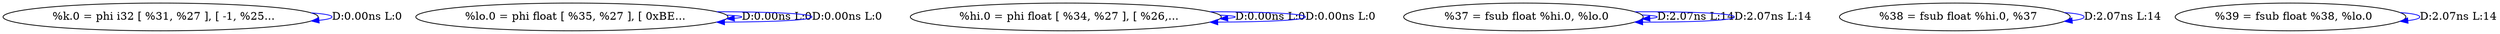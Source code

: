 digraph {
Node0x2546ea0[label="  %k.0 = phi i32 [ %31, %27 ], [ -1, %25..."];
Node0x2546ea0 -> Node0x2546ea0[label="D:0.00ns L:0",color=blue];
Node0x2546f80[label="  %lo.0 = phi float [ %35, %27 ], [ 0xBE..."];
Node0x2546f80 -> Node0x2546f80[label="D:0.00ns L:0",color=blue];
Node0x2546f80 -> Node0x2546f80[label="D:0.00ns L:0",color=blue];
Node0x2547060[label="  %hi.0 = phi float [ %34, %27 ], [ %26,..."];
Node0x2547060 -> Node0x2547060[label="D:0.00ns L:0",color=blue];
Node0x2547060 -> Node0x2547060[label="D:0.00ns L:0",color=blue];
Node0x2547140[label="  %37 = fsub float %hi.0, %lo.0"];
Node0x2547140 -> Node0x2547140[label="D:2.07ns L:14",color=blue];
Node0x2547140 -> Node0x2547140[label="D:2.07ns L:14",color=blue];
Node0x2547220[label="  %38 = fsub float %hi.0, %37"];
Node0x2547220 -> Node0x2547220[label="D:2.07ns L:14",color=blue];
Node0x2547300[label="  %39 = fsub float %38, %lo.0"];
Node0x2547300 -> Node0x2547300[label="D:2.07ns L:14",color=blue];
}
